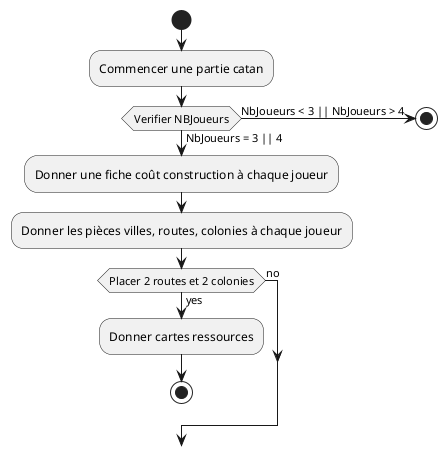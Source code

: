 @startuml
'https://plantuml.com/activity-diagram-beta

start
:Commencer une partie catan;
if(Verifier NBJoueurs) then (NbJoueurs = 3 || 4)
    :Donner une fiche coût construction à chaque joueur;
    :Donner les pièces villes, routes, colonies à chaque joueur;
    if(Placer 2 routes et 2 colonies) then (yes)
        :Donner cartes ressources;
        Stop;
    else(no)

    endif
else(NbJoueurs < 3 || NbJoueurs > 4)
    Stop;
endif

@enduml
